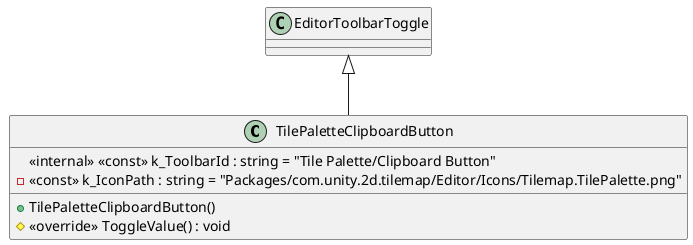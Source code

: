 @startuml
class TilePaletteClipboardButton {
    <<internal>> <<const>> k_ToolbarId : string = "Tile Palette/Clipboard Button"
    - <<const>> k_IconPath : string = "Packages/com.unity.2d.tilemap/Editor/Icons/Tilemap.TilePalette.png"
    + TilePaletteClipboardButton()
    # <<override>> ToggleValue() : void
}
EditorToolbarToggle <|-- TilePaletteClipboardButton
@enduml
